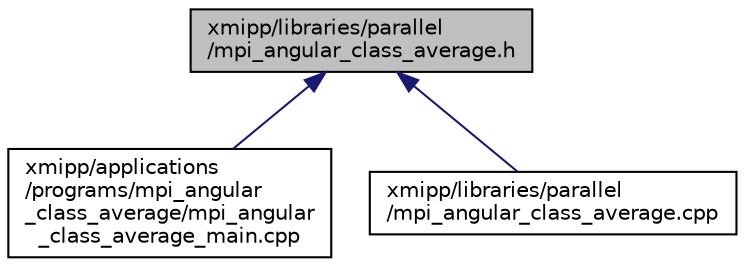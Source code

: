 digraph "xmipp/libraries/parallel/mpi_angular_class_average.h"
{
  edge [fontname="Helvetica",fontsize="10",labelfontname="Helvetica",labelfontsize="10"];
  node [fontname="Helvetica",fontsize="10",shape=record];
  Node93 [label="xmipp/libraries/parallel\l/mpi_angular_class_average.h",height=0.2,width=0.4,color="black", fillcolor="grey75", style="filled", fontcolor="black"];
  Node93 -> Node94 [dir="back",color="midnightblue",fontsize="10",style="solid",fontname="Helvetica"];
  Node94 [label="xmipp/applications\l/programs/mpi_angular\l_class_average/mpi_angular\l_class_average_main.cpp",height=0.2,width=0.4,color="black", fillcolor="white", style="filled",URL="$mpi__angular__class__average__main_8cpp.html"];
  Node93 -> Node95 [dir="back",color="midnightblue",fontsize="10",style="solid",fontname="Helvetica"];
  Node95 [label="xmipp/libraries/parallel\l/mpi_angular_class_average.cpp",height=0.2,width=0.4,color="black", fillcolor="white", style="filled",URL="$mpi__angular__class__average_8cpp.html"];
}
